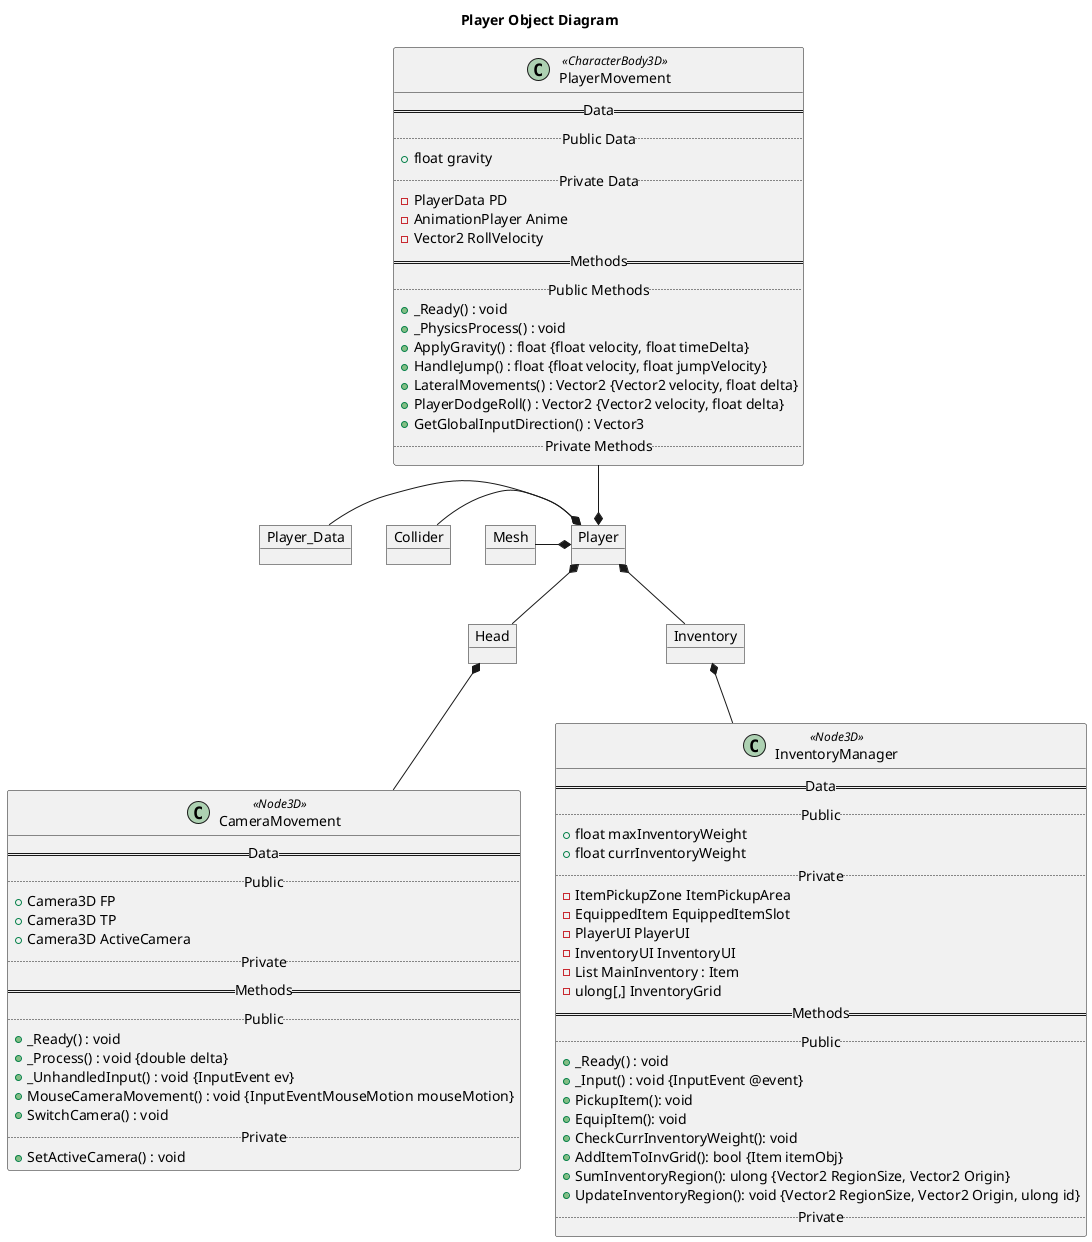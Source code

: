 @startuml Player

title Player Object Diagram

object Player
object Mesh
object Collider
object Head
object Inventory
object Player_Data

class PlayerMovement <<CharacterBody3D>>{
    == Data ==
    .. Public Data ..
    +float gravity
    .. Private Data ..
    -PlayerData PD
    -AnimationPlayer Anime
    -Vector2 RollVelocity
    == Methods ==
    .. Public Methods ..
    +_Ready() : void
    +_PhysicsProcess() : void 
    +ApplyGravity() : float {float velocity, float timeDelta}
    +HandleJump() : float {float velocity, float jumpVelocity}
    +LateralMovements() : Vector2 {Vector2 velocity, float delta}
    +PlayerDodgeRoll() : Vector2 {Vector2 velocity, float delta}
    +GetGlobalInputDirection() : Vector3
    .. Private Methods ..
}

class CameraMovement <<Node3D>>{
    == Data ==
    .. Public ..
    +Camera3D FP
    +Camera3D TP
    +Camera3D ActiveCamera
    .. Private ..
    == Methods ==
    .. Public ..
    +_Ready() : void
    +_Process() : void {double delta}
    +_UnhandledInput() : void {InputEvent ev}
    +MouseCameraMovement() : void {InputEventMouseMotion mouseMotion}
    +SwitchCamera() : void
    .. Private ..
    +SetActiveCamera() : void
}

class InventoryManager <<Node3D>>{
    == Data ==
    .. Public ..
    +float maxInventoryWeight
    +float currInventoryWeight
    .. Private ..
    -ItemPickupZone ItemPickupArea
    -EquippedItem EquippedItemSlot
    -PlayerUI PlayerUI
    -InventoryUI InventoryUI
    -List MainInventory : Item
    -ulong[,] InventoryGrid
    == Methods ==
    .. Public ..
    +_Ready() : void
    +_Input() : void {InputEvent @event}
    +PickupItem(): void 
    +EquipItem(): void
    +CheckCurrInventoryWeight(): void
    +AddItemToInvGrid(): bool {Item itemObj}
    +SumInventoryRegion(): ulong {Vector2 RegionSize, Vector2 Origin}
    +UpdateInventoryRegion(): void {Vector2 RegionSize, Vector2 Origin, ulong id}
    .. Private ..
}

Player *-up- PlayerMovement
Player *-left- Mesh
Player *-left- Collider
Player *-down- Head
Player *-down- Inventory
Player *-left- Player_Data

Head *-down- CameraMovement
Inventory *-down- InventoryManager

@enduml